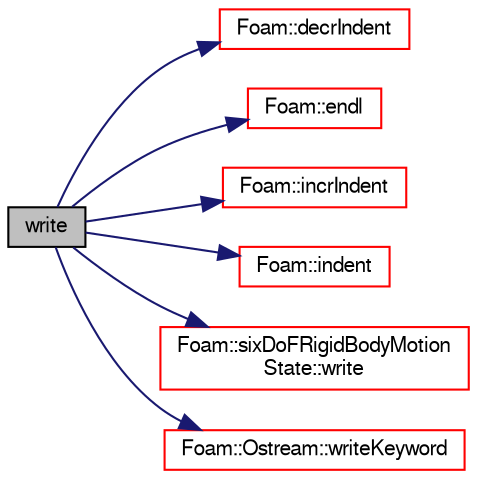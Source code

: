 digraph "write"
{
  bgcolor="transparent";
  edge [fontname="FreeSans",fontsize="10",labelfontname="FreeSans",labelfontsize="10"];
  node [fontname="FreeSans",fontsize="10",shape=record];
  rankdir="LR";
  Node1669 [label="write",height=0.2,width=0.4,color="black", fillcolor="grey75", style="filled", fontcolor="black"];
  Node1669 -> Node1670 [color="midnightblue",fontsize="10",style="solid",fontname="FreeSans"];
  Node1670 [label="Foam::decrIndent",height=0.2,width=0.4,color="red",URL="$a21124.html#a1c3a44e035fae1cd9d5a4a60a7e1c32b",tooltip="Decrement the indent level. "];
  Node1669 -> Node1672 [color="midnightblue",fontsize="10",style="solid",fontname="FreeSans"];
  Node1672 [label="Foam::endl",height=0.2,width=0.4,color="red",URL="$a21124.html#a2db8fe02a0d3909e9351bb4275b23ce4",tooltip="Add newline and flush stream. "];
  Node1669 -> Node1674 [color="midnightblue",fontsize="10",style="solid",fontname="FreeSans"];
  Node1674 [label="Foam::incrIndent",height=0.2,width=0.4,color="red",URL="$a21124.html#a5baff2b2334a238271b33f039e5dde5c",tooltip="Increment the indent level. "];
  Node1669 -> Node1684 [color="midnightblue",fontsize="10",style="solid",fontname="FreeSans"];
  Node1684 [label="Foam::indent",height=0.2,width=0.4,color="red",URL="$a21124.html#ae297c57ea5b952a8bc9e4f30f7ea8701",tooltip="Indent stream. "];
  Node1669 -> Node1685 [color="midnightblue",fontsize="10",style="solid",fontname="FreeSans"];
  Node1685 [label="Foam::sixDoFRigidBodyMotion\lState::write",height=0.2,width=0.4,color="red",URL="$a29534.html#aa64a81a09869f0f851b7aa4710a52d19",tooltip="Write to dictionary. "];
  Node1669 -> Node1680 [color="midnightblue",fontsize="10",style="solid",fontname="FreeSans"];
  Node1680 [label="Foam::Ostream::writeKeyword",height=0.2,width=0.4,color="red",URL="$a26238.html#a3c58b2bb9174ea3c4a5fa58095d1290e",tooltip="Write the keyword followed by an appropriate indentation. "];
}
